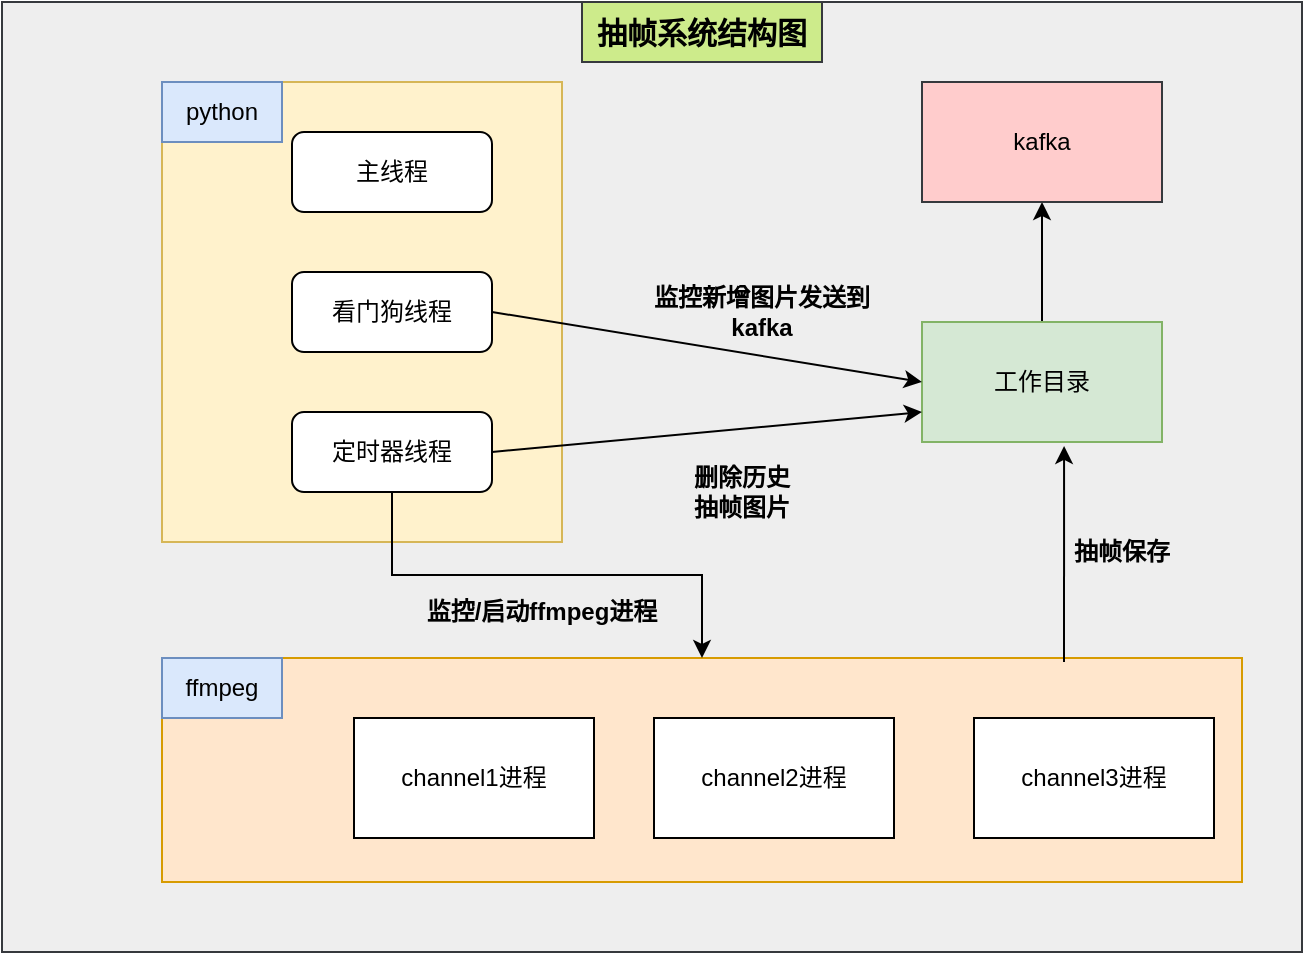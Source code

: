 <mxfile version="17.4.2" type="github">
  <diagram id="70aEzQfd0cI717lkrUgI" name="Page-1">
    <mxGraphModel dx="1102" dy="606" grid="1" gridSize="10" guides="1" tooltips="1" connect="1" arrows="1" fold="1" page="1" pageScale="1" pageWidth="827" pageHeight="1169" math="0" shadow="0">
      <root>
        <mxCell id="0" />
        <mxCell id="1" parent="0" />
        <mxCell id="o7nxHNN26v442LFRNjDq-28" value="" style="rounded=0;whiteSpace=wrap;html=1;fillColor=#eeeeee;strokeColor=#36393d;" vertex="1" parent="1">
          <mxGeometry x="110" y="80" width="650" height="475" as="geometry" />
        </mxCell>
        <mxCell id="o7nxHNN26v442LFRNjDq-13" value="" style="rounded=0;whiteSpace=wrap;html=1;fillColor=#ffe6cc;strokeColor=#d79b00;" vertex="1" parent="1">
          <mxGeometry x="190" y="408" width="540" height="112" as="geometry" />
        </mxCell>
        <mxCell id="o7nxHNN26v442LFRNjDq-12" value="" style="rounded=0;whiteSpace=wrap;html=1;fillColor=#fff2cc;strokeColor=#d6b656;" vertex="1" parent="1">
          <mxGeometry x="190" y="120" width="200" height="230" as="geometry" />
        </mxCell>
        <mxCell id="o7nxHNN26v442LFRNjDq-2" value="主线程" style="rounded=1;whiteSpace=wrap;html=1;" vertex="1" parent="1">
          <mxGeometry x="255" y="145" width="100" height="40" as="geometry" />
        </mxCell>
        <mxCell id="o7nxHNN26v442LFRNjDq-3" value="看门狗线程" style="rounded=1;whiteSpace=wrap;html=1;" vertex="1" parent="1">
          <mxGeometry x="255" y="215" width="100" height="40" as="geometry" />
        </mxCell>
        <mxCell id="o7nxHNN26v442LFRNjDq-24" style="edgeStyle=orthogonalEdgeStyle;rounded=0;orthogonalLoop=1;jettySize=auto;html=1;" edge="1" parent="1" source="o7nxHNN26v442LFRNjDq-4" target="o7nxHNN26v442LFRNjDq-13">
          <mxGeometry relative="1" as="geometry" />
        </mxCell>
        <mxCell id="o7nxHNN26v442LFRNjDq-4" value="定时器线程" style="rounded=1;whiteSpace=wrap;html=1;" vertex="1" parent="1">
          <mxGeometry x="255" y="285" width="100" height="40" as="geometry" />
        </mxCell>
        <mxCell id="o7nxHNN26v442LFRNjDq-21" style="edgeStyle=orthogonalEdgeStyle;rounded=0;orthogonalLoop=1;jettySize=auto;html=1;entryX=0.5;entryY=1;entryDx=0;entryDy=0;" edge="1" parent="1" source="o7nxHNN26v442LFRNjDq-5" target="o7nxHNN26v442LFRNjDq-11">
          <mxGeometry relative="1" as="geometry" />
        </mxCell>
        <mxCell id="o7nxHNN26v442LFRNjDq-5" value="工作目录" style="rounded=0;whiteSpace=wrap;html=1;fillColor=#d5e8d4;strokeColor=#82b366;" vertex="1" parent="1">
          <mxGeometry x="570" y="240" width="120" height="60" as="geometry" />
        </mxCell>
        <mxCell id="o7nxHNN26v442LFRNjDq-6" value="channel1进程" style="rounded=0;whiteSpace=wrap;html=1;" vertex="1" parent="1">
          <mxGeometry x="286" y="438" width="120" height="60" as="geometry" />
        </mxCell>
        <mxCell id="o7nxHNN26v442LFRNjDq-8" value="channel2进程" style="rounded=0;whiteSpace=wrap;html=1;" vertex="1" parent="1">
          <mxGeometry x="436" y="438" width="120" height="60" as="geometry" />
        </mxCell>
        <mxCell id="o7nxHNN26v442LFRNjDq-9" value="channel3进程" style="rounded=0;whiteSpace=wrap;html=1;" vertex="1" parent="1">
          <mxGeometry x="596" y="438" width="120" height="60" as="geometry" />
        </mxCell>
        <mxCell id="o7nxHNN26v442LFRNjDq-11" value="kafka" style="rounded=0;whiteSpace=wrap;html=1;fillColor=#ffcccc;strokeColor=#36393d;" vertex="1" parent="1">
          <mxGeometry x="570" y="120" width="120" height="60" as="geometry" />
        </mxCell>
        <mxCell id="o7nxHNN26v442LFRNjDq-14" value="ffmpeg" style="text;html=1;strokeColor=#6c8ebf;fillColor=#dae8fc;align=center;verticalAlign=middle;whiteSpace=wrap;rounded=0;" vertex="1" parent="1">
          <mxGeometry x="190" y="408" width="60" height="30" as="geometry" />
        </mxCell>
        <mxCell id="o7nxHNN26v442LFRNjDq-15" value="python" style="text;html=1;strokeColor=#6c8ebf;fillColor=#dae8fc;align=center;verticalAlign=middle;whiteSpace=wrap;rounded=0;" vertex="1" parent="1">
          <mxGeometry x="190" y="120" width="60" height="30" as="geometry" />
        </mxCell>
        <mxCell id="o7nxHNN26v442LFRNjDq-16" value="" style="endArrow=classic;html=1;rounded=0;exitX=1;exitY=0.5;exitDx=0;exitDy=0;entryX=0;entryY=0.5;entryDx=0;entryDy=0;" edge="1" parent="1" source="o7nxHNN26v442LFRNjDq-3" target="o7nxHNN26v442LFRNjDq-5">
          <mxGeometry width="50" height="50" relative="1" as="geometry">
            <mxPoint x="390" y="340" as="sourcePoint" />
            <mxPoint x="440" y="290" as="targetPoint" />
          </mxGeometry>
        </mxCell>
        <mxCell id="o7nxHNN26v442LFRNjDq-17" value="" style="endArrow=classic;html=1;rounded=0;exitX=1;exitY=0.5;exitDx=0;exitDy=0;entryX=0;entryY=0.75;entryDx=0;entryDy=0;" edge="1" parent="1" source="o7nxHNN26v442LFRNjDq-4" target="o7nxHNN26v442LFRNjDq-5">
          <mxGeometry width="50" height="50" relative="1" as="geometry">
            <mxPoint x="60" y="380" as="sourcePoint" />
            <mxPoint x="110" y="330" as="targetPoint" />
          </mxGeometry>
        </mxCell>
        <mxCell id="o7nxHNN26v442LFRNjDq-22" value="监控新增图片发送到kafka" style="text;html=1;strokeColor=none;fillColor=none;align=center;verticalAlign=middle;whiteSpace=wrap;rounded=0;fontStyle=1" vertex="1" parent="1">
          <mxGeometry x="430" y="220" width="120" height="30" as="geometry" />
        </mxCell>
        <mxCell id="o7nxHNN26v442LFRNjDq-23" value="删除历史抽帧图片" style="text;html=1;strokeColor=none;fillColor=none;align=center;verticalAlign=middle;whiteSpace=wrap;rounded=0;fontStyle=1" vertex="1" parent="1">
          <mxGeometry x="450" y="310" width="60" height="30" as="geometry" />
        </mxCell>
        <mxCell id="o7nxHNN26v442LFRNjDq-25" value="监控/启动ffmpeg进程" style="text;html=1;strokeColor=none;fillColor=none;align=center;verticalAlign=middle;whiteSpace=wrap;rounded=0;fontStyle=1" vertex="1" parent="1">
          <mxGeometry x="320" y="370" width="120" height="30" as="geometry" />
        </mxCell>
        <mxCell id="o7nxHNN26v442LFRNjDq-26" value="" style="endArrow=classic;html=1;rounded=0;entryX=0.592;entryY=1.033;entryDx=0;entryDy=0;entryPerimeter=0;" edge="1" parent="1" target="o7nxHNN26v442LFRNjDq-5">
          <mxGeometry width="50" height="50" relative="1" as="geometry">
            <mxPoint x="641" y="410" as="sourcePoint" />
            <mxPoint x="440" y="270" as="targetPoint" />
          </mxGeometry>
        </mxCell>
        <mxCell id="o7nxHNN26v442LFRNjDq-27" value="抽帧保存" style="text;html=1;strokeColor=none;fillColor=none;align=center;verticalAlign=middle;whiteSpace=wrap;rounded=0;fontStyle=1" vertex="1" parent="1">
          <mxGeometry x="640" y="340" width="60" height="30" as="geometry" />
        </mxCell>
        <mxCell id="o7nxHNN26v442LFRNjDq-29" value="抽帧系统结构图" style="text;html=1;strokeColor=#36393d;fillColor=#cdeb8b;align=center;verticalAlign=middle;whiteSpace=wrap;rounded=0;fontStyle=1;fontSize=15;" vertex="1" parent="1">
          <mxGeometry x="400" y="80" width="120" height="30" as="geometry" />
        </mxCell>
      </root>
    </mxGraphModel>
  </diagram>
</mxfile>
